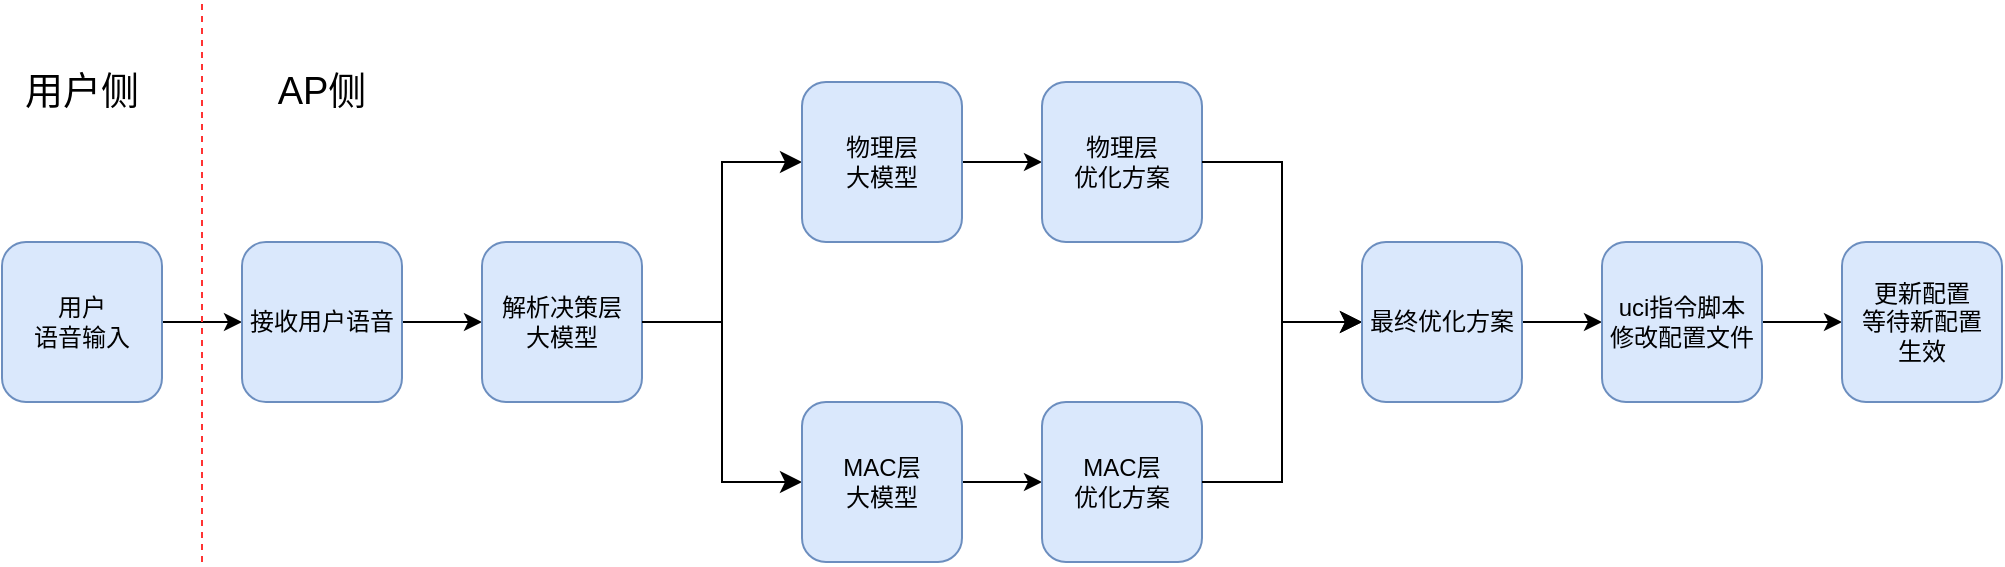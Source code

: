 <mxfile version="27.0.4">
  <diagram name="第 1 页" id="6hpFpuirdhHZx59tErrK">
    <mxGraphModel dx="1164" dy="681" grid="1" gridSize="10" guides="1" tooltips="1" connect="1" arrows="1" fold="1" page="1" pageScale="1" pageWidth="827" pageHeight="1169" math="0" shadow="0">
      <root>
        <mxCell id="0" />
        <mxCell id="1" parent="0" />
        <mxCell id="Bt69vcLoT0_8ECt38-JR-3" value="" style="edgeStyle=orthogonalEdgeStyle;rounded=0;orthogonalLoop=1;jettySize=auto;html=1;" edge="1" parent="1" source="Bt69vcLoT0_8ECt38-JR-1" target="Bt69vcLoT0_8ECt38-JR-2">
          <mxGeometry relative="1" as="geometry" />
        </mxCell>
        <mxCell id="Bt69vcLoT0_8ECt38-JR-1" value="用户&lt;div&gt;语音输入&lt;/div&gt;" style="rounded=1;whiteSpace=wrap;html=1;fillColor=#dae8fc;strokeColor=#6c8ebf;" vertex="1" parent="1">
          <mxGeometry y="280" width="80" height="80" as="geometry" />
        </mxCell>
        <mxCell id="Bt69vcLoT0_8ECt38-JR-5" value="" style="edgeStyle=orthogonalEdgeStyle;rounded=0;orthogonalLoop=1;jettySize=auto;html=1;" edge="1" parent="1" source="Bt69vcLoT0_8ECt38-JR-2" target="Bt69vcLoT0_8ECt38-JR-4">
          <mxGeometry relative="1" as="geometry" />
        </mxCell>
        <mxCell id="Bt69vcLoT0_8ECt38-JR-2" value="&lt;div&gt;接收用户语音&lt;/div&gt;" style="rounded=1;whiteSpace=wrap;html=1;fillColor=#dae8fc;strokeColor=#6c8ebf;" vertex="1" parent="1">
          <mxGeometry x="120" y="280" width="80" height="80" as="geometry" />
        </mxCell>
        <mxCell id="Bt69vcLoT0_8ECt38-JR-4" value="&lt;div&gt;解析决策层&lt;/div&gt;&lt;div&gt;大模型&lt;/div&gt;" style="rounded=1;whiteSpace=wrap;html=1;fillColor=#dae8fc;strokeColor=#6c8ebf;" vertex="1" parent="1">
          <mxGeometry x="240" y="280" width="80" height="80" as="geometry" />
        </mxCell>
        <mxCell id="Bt69vcLoT0_8ECt38-JR-6" value="" style="edgeStyle=elbowEdgeStyle;elbow=horizontal;endArrow=classic;html=1;curved=0;rounded=0;endSize=8;startSize=8;" edge="1" parent="1">
          <mxGeometry width="50" height="50" relative="1" as="geometry">
            <mxPoint x="320" y="320" as="sourcePoint" />
            <mxPoint x="400" y="240" as="targetPoint" />
          </mxGeometry>
        </mxCell>
        <mxCell id="Bt69vcLoT0_8ECt38-JR-7" value="" style="edgeStyle=elbowEdgeStyle;elbow=horizontal;endArrow=classic;html=1;curved=0;rounded=0;endSize=8;startSize=8;" edge="1" parent="1">
          <mxGeometry width="50" height="50" relative="1" as="geometry">
            <mxPoint x="320" y="320" as="sourcePoint" />
            <mxPoint x="400" y="400" as="targetPoint" />
          </mxGeometry>
        </mxCell>
        <mxCell id="Bt69vcLoT0_8ECt38-JR-11" value="" style="edgeStyle=orthogonalEdgeStyle;rounded=0;orthogonalLoop=1;jettySize=auto;html=1;" edge="1" parent="1" source="Bt69vcLoT0_8ECt38-JR-8" target="Bt69vcLoT0_8ECt38-JR-10">
          <mxGeometry relative="1" as="geometry" />
        </mxCell>
        <mxCell id="Bt69vcLoT0_8ECt38-JR-8" value="&lt;div&gt;物理层&lt;/div&gt;&lt;div&gt;大模型&lt;/div&gt;" style="rounded=1;whiteSpace=wrap;html=1;fillColor=#dae8fc;strokeColor=#6c8ebf;" vertex="1" parent="1">
          <mxGeometry x="400" y="200" width="80" height="80" as="geometry" />
        </mxCell>
        <mxCell id="Bt69vcLoT0_8ECt38-JR-13" value="" style="edgeStyle=orthogonalEdgeStyle;rounded=0;orthogonalLoop=1;jettySize=auto;html=1;" edge="1" parent="1" source="Bt69vcLoT0_8ECt38-JR-9" target="Bt69vcLoT0_8ECt38-JR-12">
          <mxGeometry relative="1" as="geometry" />
        </mxCell>
        <mxCell id="Bt69vcLoT0_8ECt38-JR-9" value="&lt;div&gt;MAC层&lt;/div&gt;&lt;div&gt;大模型&lt;/div&gt;" style="rounded=1;whiteSpace=wrap;html=1;fillColor=#dae8fc;strokeColor=#6c8ebf;" vertex="1" parent="1">
          <mxGeometry x="400" y="360" width="80" height="80" as="geometry" />
        </mxCell>
        <mxCell id="Bt69vcLoT0_8ECt38-JR-10" value="&lt;div&gt;物理层&lt;/div&gt;&lt;div&gt;优化方案&lt;/div&gt;" style="rounded=1;whiteSpace=wrap;html=1;fillColor=#dae8fc;strokeColor=#6c8ebf;" vertex="1" parent="1">
          <mxGeometry x="520" y="200" width="80" height="80" as="geometry" />
        </mxCell>
        <mxCell id="Bt69vcLoT0_8ECt38-JR-12" value="&lt;div&gt;MAC层&lt;/div&gt;&lt;div&gt;优化方案&lt;/div&gt;" style="rounded=1;whiteSpace=wrap;html=1;fillColor=#dae8fc;strokeColor=#6c8ebf;" vertex="1" parent="1">
          <mxGeometry x="520" y="360" width="80" height="80" as="geometry" />
        </mxCell>
        <mxCell id="Bt69vcLoT0_8ECt38-JR-14" value="" style="edgeStyle=elbowEdgeStyle;elbow=horizontal;endArrow=classic;html=1;curved=0;rounded=0;endSize=8;startSize=8;" edge="1" parent="1">
          <mxGeometry width="50" height="50" relative="1" as="geometry">
            <mxPoint x="600" y="240" as="sourcePoint" />
            <mxPoint x="680" y="320" as="targetPoint" />
          </mxGeometry>
        </mxCell>
        <mxCell id="Bt69vcLoT0_8ECt38-JR-15" value="" style="edgeStyle=elbowEdgeStyle;elbow=horizontal;endArrow=classic;html=1;curved=0;rounded=0;endSize=8;startSize=8;" edge="1" parent="1">
          <mxGeometry width="50" height="50" relative="1" as="geometry">
            <mxPoint x="600" y="400" as="sourcePoint" />
            <mxPoint x="680" y="320" as="targetPoint" />
          </mxGeometry>
        </mxCell>
        <mxCell id="Bt69vcLoT0_8ECt38-JR-18" value="" style="edgeStyle=orthogonalEdgeStyle;rounded=0;orthogonalLoop=1;jettySize=auto;html=1;" edge="1" parent="1" source="Bt69vcLoT0_8ECt38-JR-16" target="Bt69vcLoT0_8ECt38-JR-17">
          <mxGeometry relative="1" as="geometry" />
        </mxCell>
        <mxCell id="Bt69vcLoT0_8ECt38-JR-16" value="最终优化方案" style="rounded=1;whiteSpace=wrap;html=1;fillColor=#dae8fc;strokeColor=#6c8ebf;" vertex="1" parent="1">
          <mxGeometry x="680" y="280" width="80" height="80" as="geometry" />
        </mxCell>
        <mxCell id="Bt69vcLoT0_8ECt38-JR-20" value="" style="edgeStyle=orthogonalEdgeStyle;rounded=0;orthogonalLoop=1;jettySize=auto;html=1;" edge="1" parent="1" source="Bt69vcLoT0_8ECt38-JR-17" target="Bt69vcLoT0_8ECt38-JR-19">
          <mxGeometry relative="1" as="geometry" />
        </mxCell>
        <mxCell id="Bt69vcLoT0_8ECt38-JR-17" value="&lt;div&gt;uci指令脚本&lt;/div&gt;&lt;div&gt;修改配置文件&lt;/div&gt;" style="rounded=1;whiteSpace=wrap;html=1;fillColor=#dae8fc;strokeColor=#6c8ebf;" vertex="1" parent="1">
          <mxGeometry x="800" y="280" width="80" height="80" as="geometry" />
        </mxCell>
        <mxCell id="Bt69vcLoT0_8ECt38-JR-19" value="&lt;div&gt;更新配置&lt;/div&gt;&lt;div&gt;等待新配置&lt;/div&gt;&lt;div&gt;生效&lt;/div&gt;" style="rounded=1;whiteSpace=wrap;html=1;fillColor=#dae8fc;strokeColor=#6c8ebf;" vertex="1" parent="1">
          <mxGeometry x="920" y="280" width="80" height="80" as="geometry" />
        </mxCell>
        <mxCell id="Bt69vcLoT0_8ECt38-JR-21" value="" style="endArrow=none;dashed=1;html=1;rounded=0;strokeColor=#FF3333;" edge="1" parent="1">
          <mxGeometry width="50" height="50" relative="1" as="geometry">
            <mxPoint x="100" y="440" as="sourcePoint" />
            <mxPoint x="100" y="160" as="targetPoint" />
          </mxGeometry>
        </mxCell>
        <mxCell id="Bt69vcLoT0_8ECt38-JR-22" value="&lt;font style=&quot;font-size: 19px;&quot;&gt;用户侧&lt;/font&gt;" style="text;html=1;align=center;verticalAlign=middle;whiteSpace=wrap;rounded=0;" vertex="1" parent="1">
          <mxGeometry x="10" y="190" width="60" height="30" as="geometry" />
        </mxCell>
        <mxCell id="Bt69vcLoT0_8ECt38-JR-23" value="&lt;font style=&quot;font-size: 19px;&quot;&gt;AP侧&lt;/font&gt;" style="text;html=1;align=center;verticalAlign=middle;whiteSpace=wrap;rounded=0;" vertex="1" parent="1">
          <mxGeometry x="130" y="190" width="60" height="30" as="geometry" />
        </mxCell>
      </root>
    </mxGraphModel>
  </diagram>
</mxfile>
